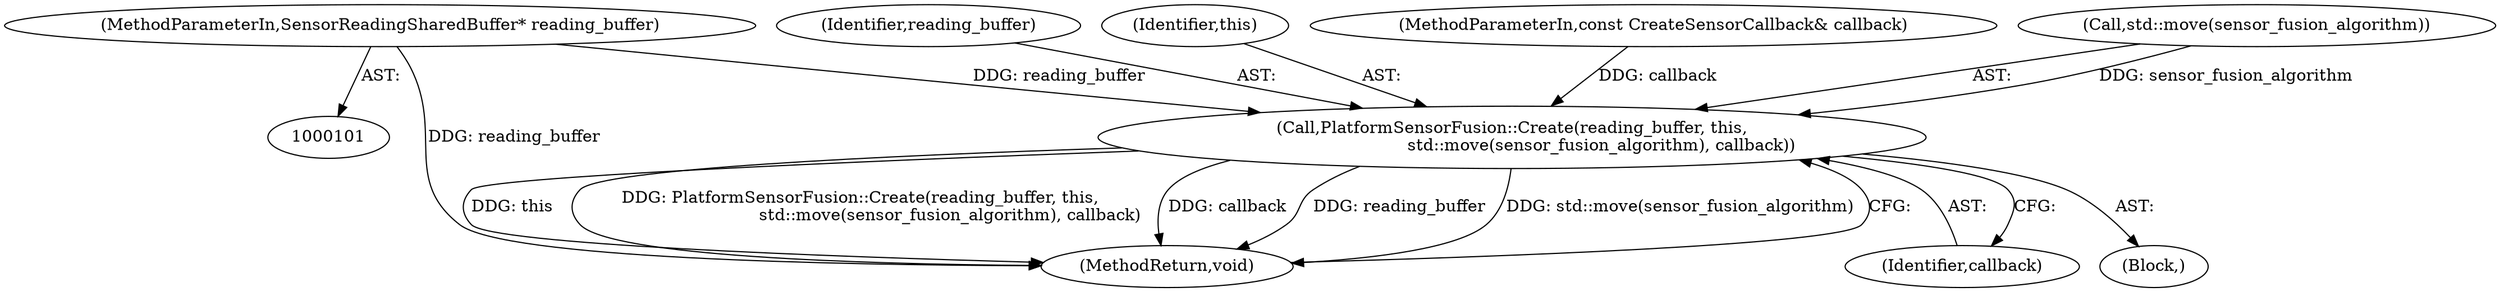 digraph "0_Chrome_c0c8978849ac57e4ecd613ddc8ff7852a2054734_16@pointer" {
"1000103" [label="(MethodParameterIn,SensorReadingSharedBuffer* reading_buffer)"];
"1000144" [label="(Call,PlatformSensorFusion::Create(reading_buffer, this,\n                                  std::move(sensor_fusion_algorithm), callback))"];
"1000149" [label="(Identifier,callback)"];
"1000150" [label="(MethodReturn,void)"];
"1000145" [label="(Identifier,reading_buffer)"];
"1000146" [label="(Identifier,this)"];
"1000144" [label="(Call,PlatformSensorFusion::Create(reading_buffer, this,\n                                  std::move(sensor_fusion_algorithm), callback))"];
"1000103" [label="(MethodParameterIn,SensorReadingSharedBuffer* reading_buffer)"];
"1000104" [label="(MethodParameterIn,const CreateSensorCallback& callback)"];
"1000147" [label="(Call,std::move(sensor_fusion_algorithm))"];
"1000135" [label="(Block,)"];
"1000103" -> "1000101"  [label="AST: "];
"1000103" -> "1000150"  [label="DDG: reading_buffer"];
"1000103" -> "1000144"  [label="DDG: reading_buffer"];
"1000144" -> "1000135"  [label="AST: "];
"1000144" -> "1000149"  [label="CFG: "];
"1000145" -> "1000144"  [label="AST: "];
"1000146" -> "1000144"  [label="AST: "];
"1000147" -> "1000144"  [label="AST: "];
"1000149" -> "1000144"  [label="AST: "];
"1000150" -> "1000144"  [label="CFG: "];
"1000144" -> "1000150"  [label="DDG: this"];
"1000144" -> "1000150"  [label="DDG: PlatformSensorFusion::Create(reading_buffer, this,\n                                  std::move(sensor_fusion_algorithm), callback)"];
"1000144" -> "1000150"  [label="DDG: callback"];
"1000144" -> "1000150"  [label="DDG: reading_buffer"];
"1000144" -> "1000150"  [label="DDG: std::move(sensor_fusion_algorithm)"];
"1000147" -> "1000144"  [label="DDG: sensor_fusion_algorithm"];
"1000104" -> "1000144"  [label="DDG: callback"];
}
